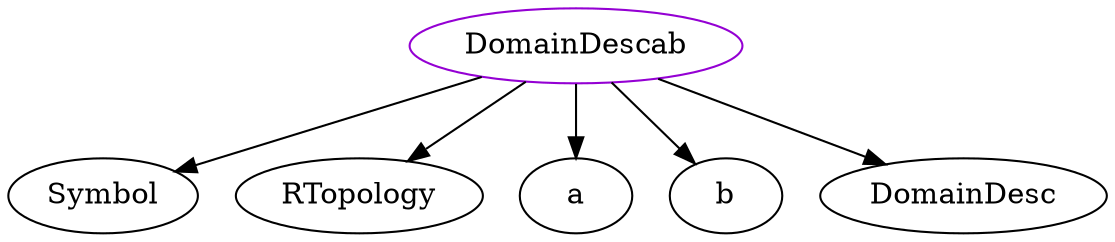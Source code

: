 digraph domaindescab{
DomainDescab -> Symbol;
DomainDescab -> RTopology;
DomainDescab -> a;
DomainDescab -> b;
DomainDescab -> DomainDesc;
DomainDescab	[shape=oval, color=darkviolet, label="DomainDescab"];
}
